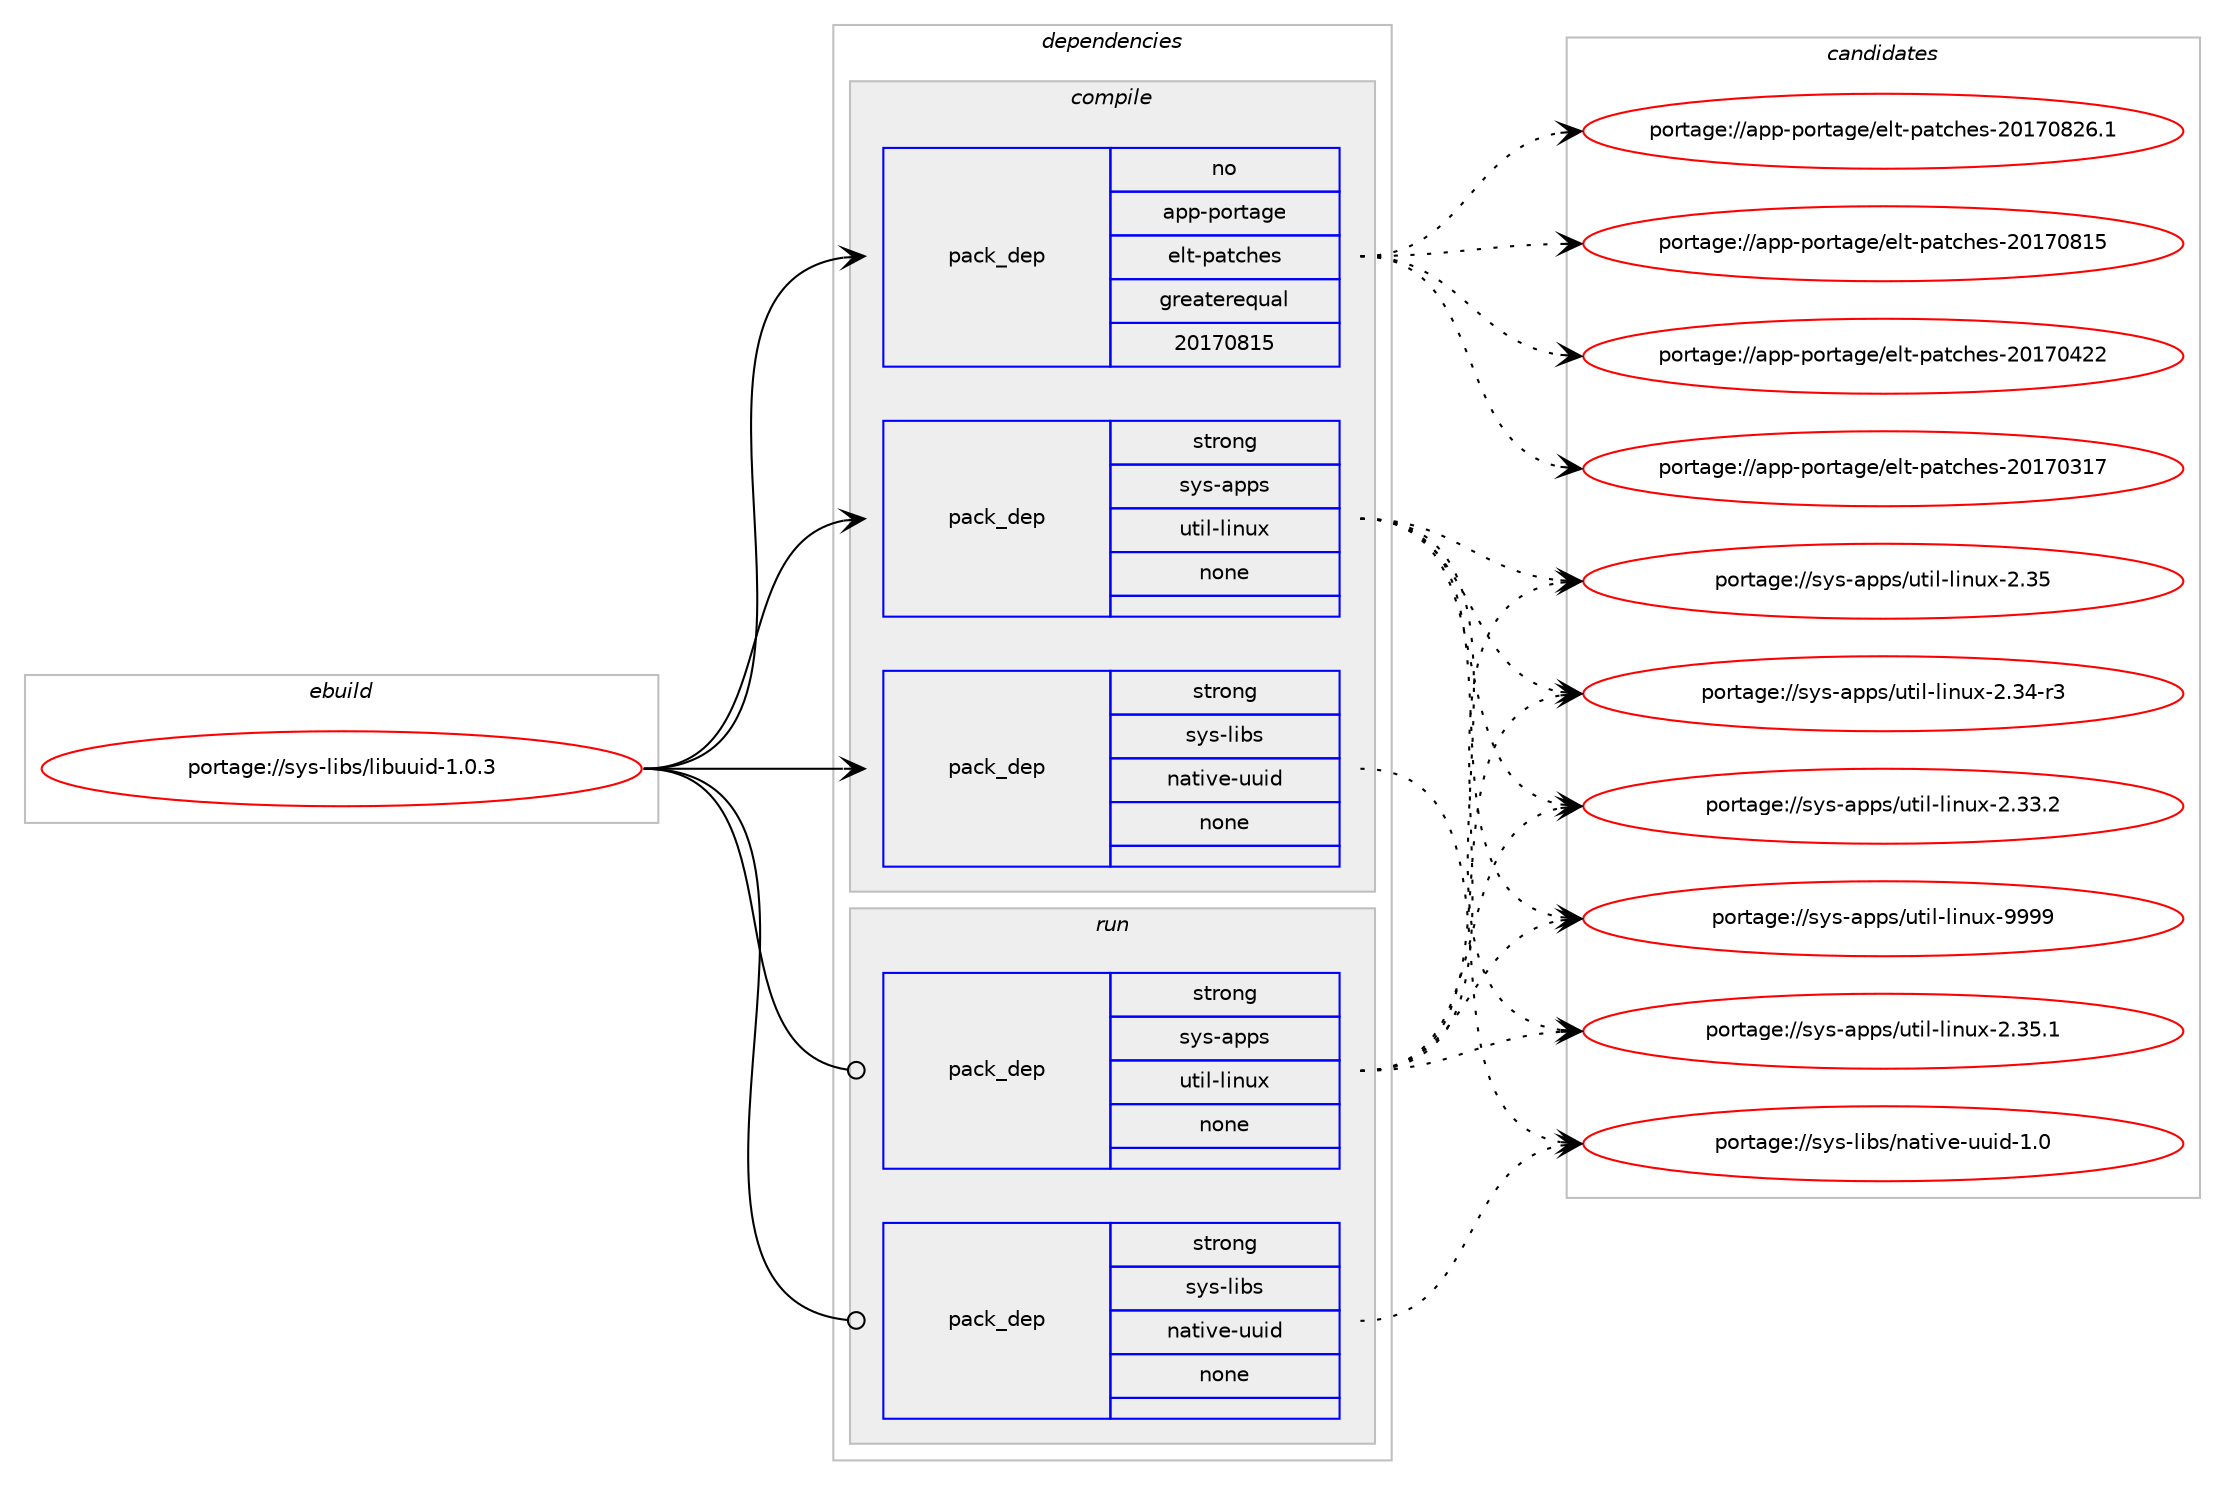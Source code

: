 digraph prolog {

# *************
# Graph options
# *************

newrank=true;
concentrate=true;
compound=true;
graph [rankdir=LR,fontname=Helvetica,fontsize=10,ranksep=1.5];#, ranksep=2.5, nodesep=0.2];
edge  [arrowhead=vee];
node  [fontname=Helvetica,fontsize=10];

# **********
# The ebuild
# **********

subgraph cluster_leftcol {
color=gray;
rank=same;
label=<<i>ebuild</i>>;
id [label="portage://sys-libs/libuuid-1.0.3", color=red, width=4, href="../sys-libs/libuuid-1.0.3.svg"];
}

# ****************
# The dependencies
# ****************

subgraph cluster_midcol {
color=gray;
label=<<i>dependencies</i>>;
subgraph cluster_compile {
fillcolor="#eeeeee";
style=filled;
label=<<i>compile</i>>;
subgraph pack8257 {
dependency10083 [label=<<TABLE BORDER="0" CELLBORDER="1" CELLSPACING="0" CELLPADDING="4" WIDTH="220"><TR><TD ROWSPAN="6" CELLPADDING="30">pack_dep</TD></TR><TR><TD WIDTH="110">no</TD></TR><TR><TD>app-portage</TD></TR><TR><TD>elt-patches</TD></TR><TR><TD>greaterequal</TD></TR><TR><TD>20170815</TD></TR></TABLE>>, shape=none, color=blue];
}
id:e -> dependency10083:w [weight=20,style="solid",arrowhead="vee"];
subgraph pack8258 {
dependency10084 [label=<<TABLE BORDER="0" CELLBORDER="1" CELLSPACING="0" CELLPADDING="4" WIDTH="220"><TR><TD ROWSPAN="6" CELLPADDING="30">pack_dep</TD></TR><TR><TD WIDTH="110">strong</TD></TR><TR><TD>sys-apps</TD></TR><TR><TD>util-linux</TD></TR><TR><TD>none</TD></TR><TR><TD></TD></TR></TABLE>>, shape=none, color=blue];
}
id:e -> dependency10084:w [weight=20,style="solid",arrowhead="vee"];
subgraph pack8259 {
dependency10085 [label=<<TABLE BORDER="0" CELLBORDER="1" CELLSPACING="0" CELLPADDING="4" WIDTH="220"><TR><TD ROWSPAN="6" CELLPADDING="30">pack_dep</TD></TR><TR><TD WIDTH="110">strong</TD></TR><TR><TD>sys-libs</TD></TR><TR><TD>native-uuid</TD></TR><TR><TD>none</TD></TR><TR><TD></TD></TR></TABLE>>, shape=none, color=blue];
}
id:e -> dependency10085:w [weight=20,style="solid",arrowhead="vee"];
}
subgraph cluster_compileandrun {
fillcolor="#eeeeee";
style=filled;
label=<<i>compile and run</i>>;
}
subgraph cluster_run {
fillcolor="#eeeeee";
style=filled;
label=<<i>run</i>>;
subgraph pack8260 {
dependency10086 [label=<<TABLE BORDER="0" CELLBORDER="1" CELLSPACING="0" CELLPADDING="4" WIDTH="220"><TR><TD ROWSPAN="6" CELLPADDING="30">pack_dep</TD></TR><TR><TD WIDTH="110">strong</TD></TR><TR><TD>sys-apps</TD></TR><TR><TD>util-linux</TD></TR><TR><TD>none</TD></TR><TR><TD></TD></TR></TABLE>>, shape=none, color=blue];
}
id:e -> dependency10086:w [weight=20,style="solid",arrowhead="odot"];
subgraph pack8261 {
dependency10087 [label=<<TABLE BORDER="0" CELLBORDER="1" CELLSPACING="0" CELLPADDING="4" WIDTH="220"><TR><TD ROWSPAN="6" CELLPADDING="30">pack_dep</TD></TR><TR><TD WIDTH="110">strong</TD></TR><TR><TD>sys-libs</TD></TR><TR><TD>native-uuid</TD></TR><TR><TD>none</TD></TR><TR><TD></TD></TR></TABLE>>, shape=none, color=blue];
}
id:e -> dependency10087:w [weight=20,style="solid",arrowhead="odot"];
}
}

# **************
# The candidates
# **************

subgraph cluster_choices {
rank=same;
color=gray;
label=<<i>candidates</i>>;

subgraph choice8257 {
color=black;
nodesep=1;
choice971121124511211111411697103101471011081164511297116991041011154550484955485650544649 [label="portage://app-portage/elt-patches-20170826.1", color=red, width=4,href="../app-portage/elt-patches-20170826.1.svg"];
choice97112112451121111141169710310147101108116451129711699104101115455048495548564953 [label="portage://app-portage/elt-patches-20170815", color=red, width=4,href="../app-portage/elt-patches-20170815.svg"];
choice97112112451121111141169710310147101108116451129711699104101115455048495548525050 [label="portage://app-portage/elt-patches-20170422", color=red, width=4,href="../app-portage/elt-patches-20170422.svg"];
choice97112112451121111141169710310147101108116451129711699104101115455048495548514955 [label="portage://app-portage/elt-patches-20170317", color=red, width=4,href="../app-portage/elt-patches-20170317.svg"];
dependency10083:e -> choice971121124511211111411697103101471011081164511297116991041011154550484955485650544649:w [style=dotted,weight="100"];
dependency10083:e -> choice97112112451121111141169710310147101108116451129711699104101115455048495548564953:w [style=dotted,weight="100"];
dependency10083:e -> choice97112112451121111141169710310147101108116451129711699104101115455048495548525050:w [style=dotted,weight="100"];
dependency10083:e -> choice97112112451121111141169710310147101108116451129711699104101115455048495548514955:w [style=dotted,weight="100"];
}
subgraph choice8258 {
color=black;
nodesep=1;
choice115121115459711211211547117116105108451081051101171204557575757 [label="portage://sys-apps/util-linux-9999", color=red, width=4,href="../sys-apps/util-linux-9999.svg"];
choice1151211154597112112115471171161051084510810511011712045504651534649 [label="portage://sys-apps/util-linux-2.35.1", color=red, width=4,href="../sys-apps/util-linux-2.35.1.svg"];
choice115121115459711211211547117116105108451081051101171204550465153 [label="portage://sys-apps/util-linux-2.35", color=red, width=4,href="../sys-apps/util-linux-2.35.svg"];
choice1151211154597112112115471171161051084510810511011712045504651524511451 [label="portage://sys-apps/util-linux-2.34-r3", color=red, width=4,href="../sys-apps/util-linux-2.34-r3.svg"];
choice1151211154597112112115471171161051084510810511011712045504651514650 [label="portage://sys-apps/util-linux-2.33.2", color=red, width=4,href="../sys-apps/util-linux-2.33.2.svg"];
dependency10084:e -> choice115121115459711211211547117116105108451081051101171204557575757:w [style=dotted,weight="100"];
dependency10084:e -> choice1151211154597112112115471171161051084510810511011712045504651534649:w [style=dotted,weight="100"];
dependency10084:e -> choice115121115459711211211547117116105108451081051101171204550465153:w [style=dotted,weight="100"];
dependency10084:e -> choice1151211154597112112115471171161051084510810511011712045504651524511451:w [style=dotted,weight="100"];
dependency10084:e -> choice1151211154597112112115471171161051084510810511011712045504651514650:w [style=dotted,weight="100"];
}
subgraph choice8259 {
color=black;
nodesep=1;
choice115121115451081059811547110971161051181014511711710510045494648 [label="portage://sys-libs/native-uuid-1.0", color=red, width=4,href="../sys-libs/native-uuid-1.0.svg"];
dependency10085:e -> choice115121115451081059811547110971161051181014511711710510045494648:w [style=dotted,weight="100"];
}
subgraph choice8260 {
color=black;
nodesep=1;
choice115121115459711211211547117116105108451081051101171204557575757 [label="portage://sys-apps/util-linux-9999", color=red, width=4,href="../sys-apps/util-linux-9999.svg"];
choice1151211154597112112115471171161051084510810511011712045504651534649 [label="portage://sys-apps/util-linux-2.35.1", color=red, width=4,href="../sys-apps/util-linux-2.35.1.svg"];
choice115121115459711211211547117116105108451081051101171204550465153 [label="portage://sys-apps/util-linux-2.35", color=red, width=4,href="../sys-apps/util-linux-2.35.svg"];
choice1151211154597112112115471171161051084510810511011712045504651524511451 [label="portage://sys-apps/util-linux-2.34-r3", color=red, width=4,href="../sys-apps/util-linux-2.34-r3.svg"];
choice1151211154597112112115471171161051084510810511011712045504651514650 [label="portage://sys-apps/util-linux-2.33.2", color=red, width=4,href="../sys-apps/util-linux-2.33.2.svg"];
dependency10086:e -> choice115121115459711211211547117116105108451081051101171204557575757:w [style=dotted,weight="100"];
dependency10086:e -> choice1151211154597112112115471171161051084510810511011712045504651534649:w [style=dotted,weight="100"];
dependency10086:e -> choice115121115459711211211547117116105108451081051101171204550465153:w [style=dotted,weight="100"];
dependency10086:e -> choice1151211154597112112115471171161051084510810511011712045504651524511451:w [style=dotted,weight="100"];
dependency10086:e -> choice1151211154597112112115471171161051084510810511011712045504651514650:w [style=dotted,weight="100"];
}
subgraph choice8261 {
color=black;
nodesep=1;
choice115121115451081059811547110971161051181014511711710510045494648 [label="portage://sys-libs/native-uuid-1.0", color=red, width=4,href="../sys-libs/native-uuid-1.0.svg"];
dependency10087:e -> choice115121115451081059811547110971161051181014511711710510045494648:w [style=dotted,weight="100"];
}
}

}
